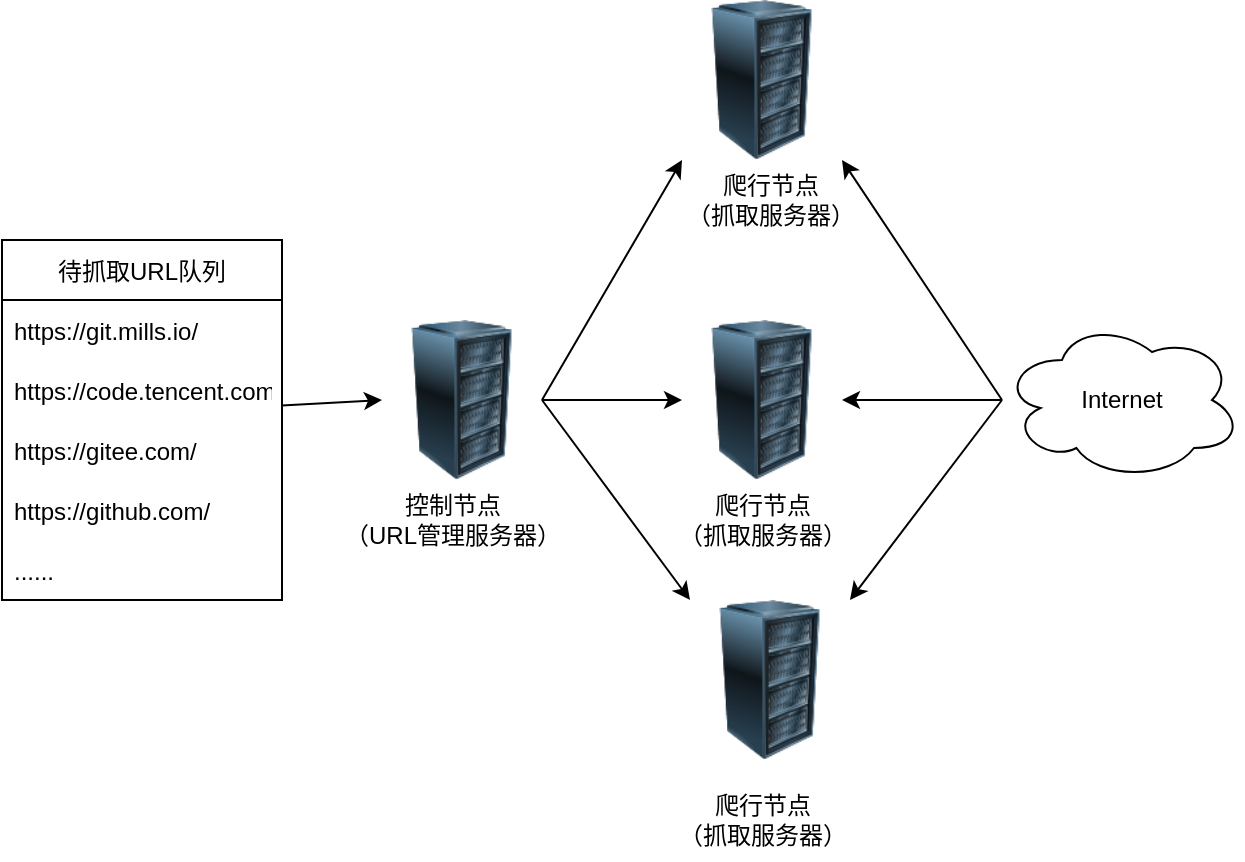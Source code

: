 <mxfile version="20.0.3" type="github">
  <diagram id="1EkI18Agmryvb4UhZMbc" name="第 1 页">
    <mxGraphModel dx="850" dy="500" grid="1" gridSize="10" guides="1" tooltips="1" connect="1" arrows="1" fold="1" page="1" pageScale="1" pageWidth="827" pageHeight="1169" math="0" shadow="0">
      <root>
        <mxCell id="0" />
        <mxCell id="1" parent="0" />
        <mxCell id="jnNGTPW2-MUmK4gnuwDH-1" value="" style="image;html=1;image=img/lib/clip_art/computers/Server_Rack_128x128.png" vertex="1" parent="1">
          <mxGeometry x="450" y="230" width="80" height="80" as="geometry" />
        </mxCell>
        <mxCell id="jnNGTPW2-MUmK4gnuwDH-2" value="" style="image;html=1;image=img/lib/clip_art/computers/Server_Rack_128x128.png" vertex="1" parent="1">
          <mxGeometry x="450" y="70" width="80" height="80" as="geometry" />
        </mxCell>
        <mxCell id="jnNGTPW2-MUmK4gnuwDH-3" value="" style="image;html=1;image=img/lib/clip_art/computers/Server_Rack_128x128.png" vertex="1" parent="1">
          <mxGeometry x="454" y="370" width="80" height="80" as="geometry" />
        </mxCell>
        <mxCell id="jnNGTPW2-MUmK4gnuwDH-9" value="" style="edgeStyle=orthogonalEdgeStyle;rounded=0;orthogonalLoop=1;jettySize=auto;html=1;" edge="1" parent="1" source="jnNGTPW2-MUmK4gnuwDH-4" target="jnNGTPW2-MUmK4gnuwDH-1">
          <mxGeometry relative="1" as="geometry" />
        </mxCell>
        <mxCell id="jnNGTPW2-MUmK4gnuwDH-4" value="" style="image;html=1;image=img/lib/clip_art/computers/Server_Rack_128x128.png" vertex="1" parent="1">
          <mxGeometry x="300" y="230" width="80" height="80" as="geometry" />
        </mxCell>
        <mxCell id="jnNGTPW2-MUmK4gnuwDH-6" value="" style="edgeStyle=orthogonalEdgeStyle;rounded=0;orthogonalLoop=1;jettySize=auto;html=1;" edge="1" parent="1" source="jnNGTPW2-MUmK4gnuwDH-5">
          <mxGeometry relative="1" as="geometry">
            <mxPoint x="530" y="270" as="targetPoint" />
          </mxGeometry>
        </mxCell>
        <mxCell id="jnNGTPW2-MUmK4gnuwDH-5" value="Internet" style="ellipse;shape=cloud;whiteSpace=wrap;html=1;" vertex="1" parent="1">
          <mxGeometry x="610" y="230" width="120" height="80" as="geometry" />
        </mxCell>
        <mxCell id="jnNGTPW2-MUmK4gnuwDH-7" value="" style="endArrow=classic;html=1;rounded=0;entryX=1;entryY=1;entryDx=0;entryDy=0;" edge="1" parent="1" target="jnNGTPW2-MUmK4gnuwDH-2">
          <mxGeometry width="50" height="50" relative="1" as="geometry">
            <mxPoint x="610" y="270" as="sourcePoint" />
            <mxPoint x="620" y="180" as="targetPoint" />
          </mxGeometry>
        </mxCell>
        <mxCell id="jnNGTPW2-MUmK4gnuwDH-8" value="" style="endArrow=classic;html=1;rounded=0;entryX=1;entryY=0;entryDx=0;entryDy=0;" edge="1" parent="1" target="jnNGTPW2-MUmK4gnuwDH-3">
          <mxGeometry width="50" height="50" relative="1" as="geometry">
            <mxPoint x="610" y="270" as="sourcePoint" />
            <mxPoint x="520" y="240" as="targetPoint" />
          </mxGeometry>
        </mxCell>
        <mxCell id="jnNGTPW2-MUmK4gnuwDH-10" value="" style="endArrow=classic;html=1;rounded=0;exitX=1;exitY=0.5;exitDx=0;exitDy=0;entryX=0;entryY=1;entryDx=0;entryDy=0;" edge="1" parent="1" source="jnNGTPW2-MUmK4gnuwDH-4" target="jnNGTPW2-MUmK4gnuwDH-2">
          <mxGeometry width="50" height="50" relative="1" as="geometry">
            <mxPoint x="470" y="290" as="sourcePoint" />
            <mxPoint x="520" y="240" as="targetPoint" />
          </mxGeometry>
        </mxCell>
        <mxCell id="jnNGTPW2-MUmK4gnuwDH-11" value="" style="endArrow=classic;html=1;rounded=0;exitX=1;exitY=0.5;exitDx=0;exitDy=0;entryX=0;entryY=0;entryDx=0;entryDy=0;" edge="1" parent="1" source="jnNGTPW2-MUmK4gnuwDH-4" target="jnNGTPW2-MUmK4gnuwDH-3">
          <mxGeometry width="50" height="50" relative="1" as="geometry">
            <mxPoint x="470" y="290" as="sourcePoint" />
            <mxPoint x="420" y="400" as="targetPoint" />
          </mxGeometry>
        </mxCell>
        <mxCell id="jnNGTPW2-MUmK4gnuwDH-15" value="待抓取URL队列" style="swimlane;fontStyle=0;childLayout=stackLayout;horizontal=1;startSize=30;horizontalStack=0;resizeParent=1;resizeParentMax=0;resizeLast=0;collapsible=1;marginBottom=0;" vertex="1" parent="1">
          <mxGeometry x="110" y="190" width="140" height="180" as="geometry">
            <mxRectangle x="70" y="200" width="120" height="30" as="alternateBounds" />
          </mxGeometry>
        </mxCell>
        <mxCell id="jnNGTPW2-MUmK4gnuwDH-16" value="https://git.mills.io/" style="text;strokeColor=none;fillColor=none;align=left;verticalAlign=middle;spacingLeft=4;spacingRight=4;overflow=hidden;points=[[0,0.5],[1,0.5]];portConstraint=eastwest;rotatable=0;" vertex="1" parent="jnNGTPW2-MUmK4gnuwDH-15">
          <mxGeometry y="30" width="140" height="30" as="geometry" />
        </mxCell>
        <mxCell id="jnNGTPW2-MUmK4gnuwDH-17" value="https://code.tencent.com/" style="text;strokeColor=none;fillColor=none;align=left;verticalAlign=middle;spacingLeft=4;spacingRight=4;overflow=hidden;points=[[0,0.5],[1,0.5]];portConstraint=eastwest;rotatable=0;" vertex="1" parent="jnNGTPW2-MUmK4gnuwDH-15">
          <mxGeometry y="60" width="140" height="30" as="geometry" />
        </mxCell>
        <mxCell id="jnNGTPW2-MUmK4gnuwDH-18" value="https://gitee.com/" style="text;strokeColor=none;fillColor=none;align=left;verticalAlign=middle;spacingLeft=4;spacingRight=4;overflow=hidden;points=[[0,0.5],[1,0.5]];portConstraint=eastwest;rotatable=0;" vertex="1" parent="jnNGTPW2-MUmK4gnuwDH-15">
          <mxGeometry y="90" width="140" height="30" as="geometry" />
        </mxCell>
        <mxCell id="jnNGTPW2-MUmK4gnuwDH-25" value="https://github.com/" style="text;strokeColor=none;fillColor=none;align=left;verticalAlign=middle;spacingLeft=4;spacingRight=4;overflow=hidden;points=[[0,0.5],[1,0.5]];portConstraint=eastwest;rotatable=0;" vertex="1" parent="jnNGTPW2-MUmK4gnuwDH-15">
          <mxGeometry y="120" width="140" height="30" as="geometry" />
        </mxCell>
        <mxCell id="jnNGTPW2-MUmK4gnuwDH-26" value="......" style="text;strokeColor=none;fillColor=none;align=left;verticalAlign=middle;spacingLeft=4;spacingRight=4;overflow=hidden;points=[[0,0.5],[1,0.5]];portConstraint=eastwest;rotatable=0;" vertex="1" parent="jnNGTPW2-MUmK4gnuwDH-15">
          <mxGeometry y="150" width="140" height="30" as="geometry" />
        </mxCell>
        <mxCell id="jnNGTPW2-MUmK4gnuwDH-27" value="" style="endArrow=classic;html=1;rounded=0;exitX=0.999;exitY=0.76;exitDx=0;exitDy=0;exitPerimeter=0;entryX=0;entryY=0.5;entryDx=0;entryDy=0;" edge="1" parent="1" source="jnNGTPW2-MUmK4gnuwDH-17" target="jnNGTPW2-MUmK4gnuwDH-4">
          <mxGeometry width="50" height="50" relative="1" as="geometry">
            <mxPoint x="390" y="280" as="sourcePoint" />
            <mxPoint x="440" y="230" as="targetPoint" />
          </mxGeometry>
        </mxCell>
        <mxCell id="jnNGTPW2-MUmK4gnuwDH-28" value="控制节点&lt;br&gt;（URL管理服务器）" style="text;html=1;align=center;verticalAlign=middle;resizable=0;points=[];autosize=1;strokeColor=none;fillColor=none;" vertex="1" parent="1">
          <mxGeometry x="270" y="310" width="130" height="40" as="geometry" />
        </mxCell>
        <mxCell id="jnNGTPW2-MUmK4gnuwDH-29" value="爬行节点&lt;br&gt;（抓取服务器）" style="text;html=1;align=center;verticalAlign=middle;resizable=0;points=[];autosize=1;strokeColor=none;fillColor=none;" vertex="1" parent="1">
          <mxGeometry x="439" y="150" width="110" height="40" as="geometry" />
        </mxCell>
        <mxCell id="jnNGTPW2-MUmK4gnuwDH-30" value="爬行节点&lt;br&gt;（抓取服务器）" style="text;html=1;align=center;verticalAlign=middle;resizable=0;points=[];autosize=1;strokeColor=none;fillColor=none;" vertex="1" parent="1">
          <mxGeometry x="435" y="310" width="110" height="40" as="geometry" />
        </mxCell>
        <mxCell id="jnNGTPW2-MUmK4gnuwDH-31" value="爬行节点&lt;br&gt;（抓取服务器）" style="text;html=1;align=center;verticalAlign=middle;resizable=0;points=[];autosize=1;strokeColor=none;fillColor=none;" vertex="1" parent="1">
          <mxGeometry x="435" y="460" width="110" height="40" as="geometry" />
        </mxCell>
      </root>
    </mxGraphModel>
  </diagram>
</mxfile>
